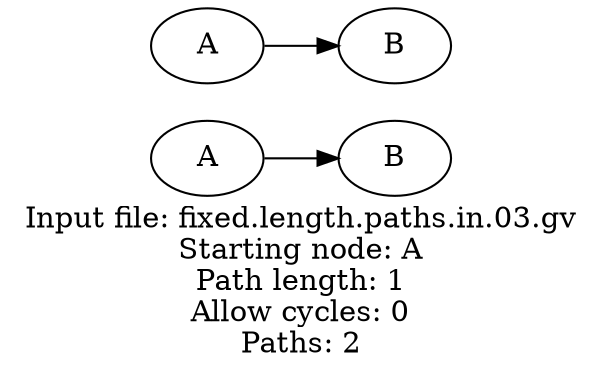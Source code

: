 digraph fixed_length_paths
{
	label = "Input file: fixed.length.paths.in.03.gv\nStarting node: A\nPath length: 1\nAllow cycles: 0\nPaths: 2" rankdir = LR

	"1" [label = "A"]
	"2" [label = "B"]
	"3" [label = "A"]
	"4" [label = "B"]

	"1"  ->  "2"
	"3"  ->  "4"
}
